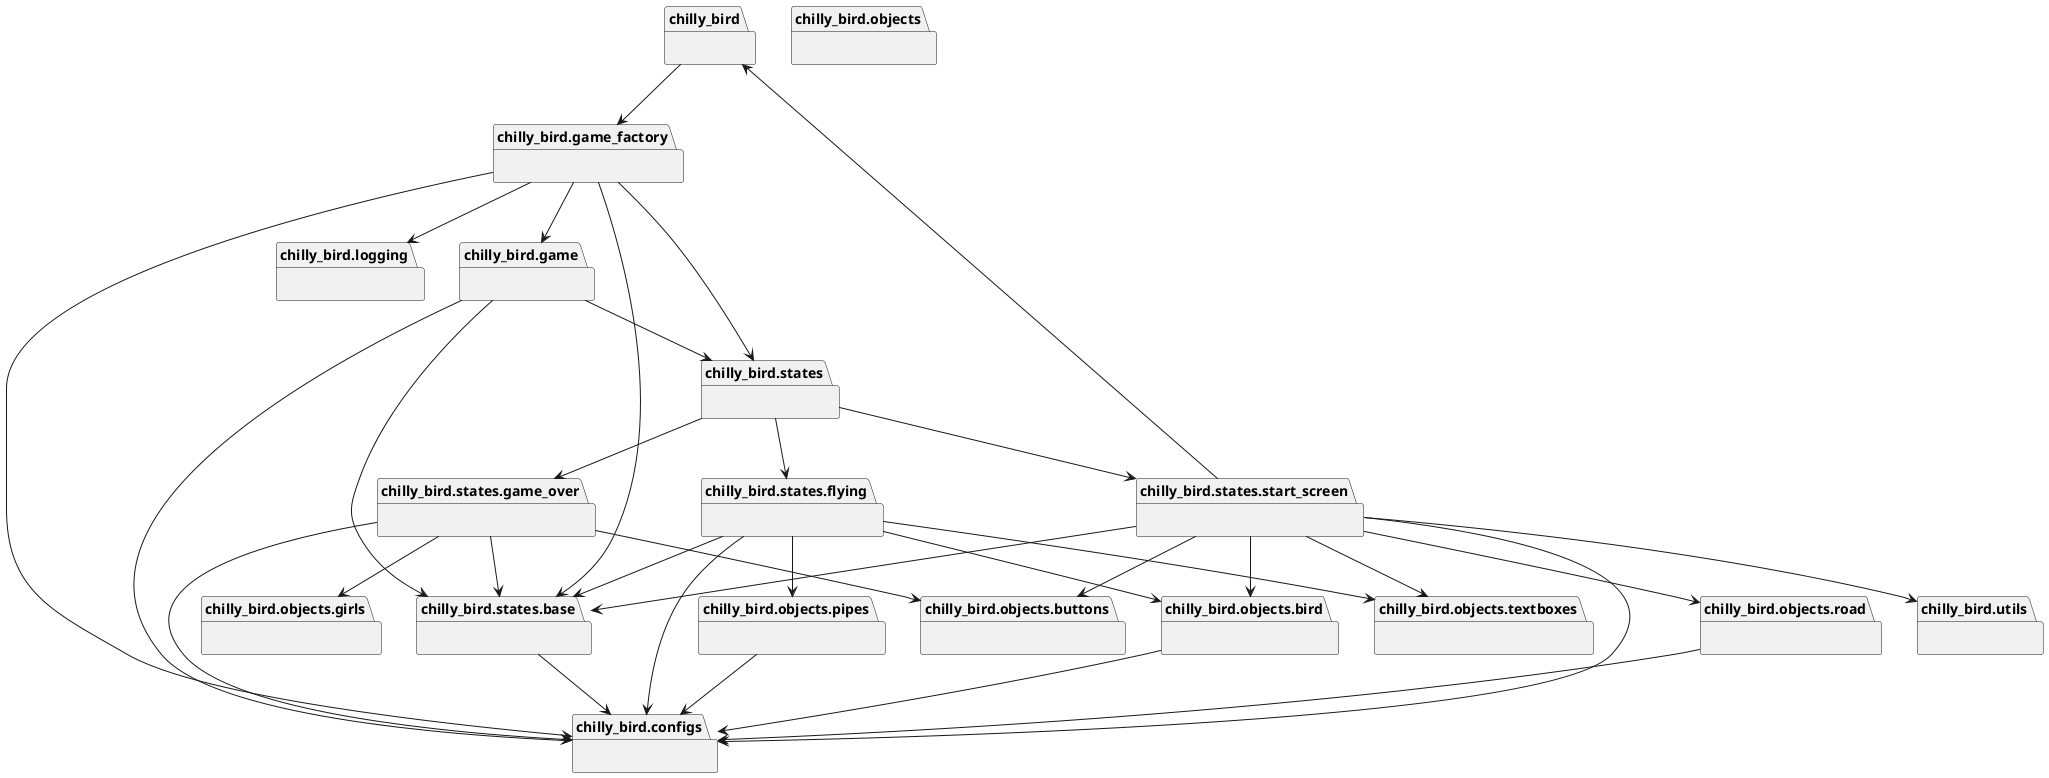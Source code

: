 @startuml packages
set namespaceSeparator none
package "chilly_bird" as chilly_bird {
}
package "chilly_bird.configs" as chilly_bird.configs {
}
package "chilly_bird.game" as chilly_bird.game {
}
package "chilly_bird.game_factory" as chilly_bird.game_factory {
}
package "chilly_bird.logging" as chilly_bird.logging {
}
package "chilly_bird.objects" as chilly_bird.objects {
}
package "chilly_bird.objects.bird" as chilly_bird.objects.bird {
}
package "chilly_bird.objects.buttons" as chilly_bird.objects.buttons {
}
package "chilly_bird.objects.girls" as chilly_bird.objects.girls {
}
package "chilly_bird.objects.pipes" as chilly_bird.objects.pipes {
}
package "chilly_bird.objects.road" as chilly_bird.objects.road {
}
package "chilly_bird.objects.textboxes" as chilly_bird.objects.textboxes {
}
package "chilly_bird.states" as chilly_bird.states {
}
package "chilly_bird.states.base" as chilly_bird.states.base {
}
package "chilly_bird.states.flying" as chilly_bird.states.flying {
}
package "chilly_bird.states.game_over" as chilly_bird.states.game_over {
}
package "chilly_bird.states.start_screen" as chilly_bird.states.start_screen {
}
package "chilly_bird.utils" as chilly_bird.utils {
}
chilly_bird --> chilly_bird.game_factory
chilly_bird.game --> chilly_bird.configs
chilly_bird.game --> chilly_bird.states
chilly_bird.game --> chilly_bird.states.base
chilly_bird.game_factory --> chilly_bird.configs
chilly_bird.game_factory --> chilly_bird.game
chilly_bird.game_factory --> chilly_bird.logging
chilly_bird.game_factory --> chilly_bird.states
chilly_bird.game_factory --> chilly_bird.states.base
chilly_bird.objects.bird --> chilly_bird.configs
chilly_bird.objects.pipes --> chilly_bird.configs
chilly_bird.objects.road --> chilly_bird.configs
chilly_bird.states --> chilly_bird.states.flying
chilly_bird.states --> chilly_bird.states.game_over
chilly_bird.states --> chilly_bird.states.start_screen
chilly_bird.states.base --> chilly_bird.configs
chilly_bird.states.flying --> chilly_bird.configs
chilly_bird.states.flying --> chilly_bird.objects.bird
chilly_bird.states.flying --> chilly_bird.objects.pipes
chilly_bird.states.flying --> chilly_bird.objects.textboxes
chilly_bird.states.flying --> chilly_bird.states.base
chilly_bird.states.game_over --> chilly_bird.configs
chilly_bird.states.game_over --> chilly_bird.objects.buttons
chilly_bird.states.game_over --> chilly_bird.objects.girls
chilly_bird.states.game_over --> chilly_bird.states.base
chilly_bird.states.start_screen --> chilly_bird
chilly_bird.states.start_screen --> chilly_bird.configs
chilly_bird.states.start_screen --> chilly_bird.objects.bird
chilly_bird.states.start_screen --> chilly_bird.objects.buttons
chilly_bird.states.start_screen --> chilly_bird.objects.road
chilly_bird.states.start_screen --> chilly_bird.objects.textboxes
chilly_bird.states.start_screen --> chilly_bird.states.base
chilly_bird.states.start_screen --> chilly_bird.utils
@enduml
